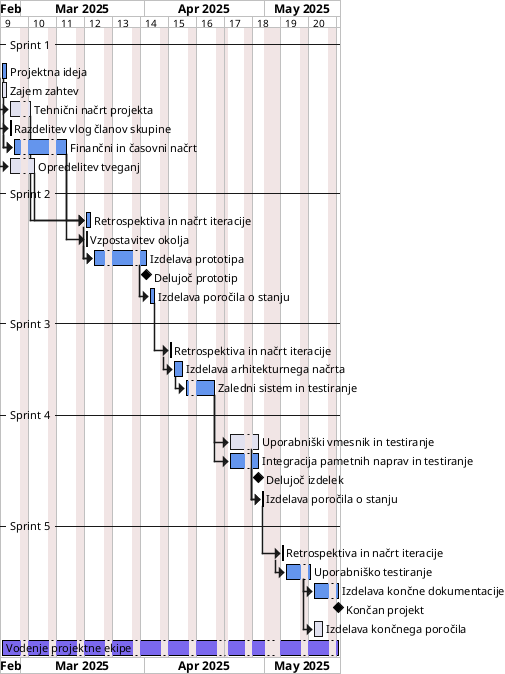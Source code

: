 @startgantt
printscale weekly
Saturday are closed
Sunday are closed
2025-04-21 is closed
2025-05-01 is closed
2025-05-02 is closed

Project starts 2025-02-24
-- Sprint 1 --
[Projektna ideja] starts 2025-02-24 and requires 2 days
[Projektna ideja] is colored in CornflowerBlue/Black
[Zajem zahtev] starts 2025-02-24 and requires 2 days
[Tehnični načrt projekta] starts at [Projektna ideja]'s end and requires 4 days
[Razdelitev vlog članov skupine] starts at [Projektna ideja]'s end and requires 1 day
[Razdelitev vlog članov skupine] -> [Finančni in časovni načrt]
[Razdelitev vlog članov skupine] is colored in CornflowerBlue/Black
[Opredelitev tveganj] starts at [Projektna ideja]'s end and requires 5 days
[Finančni in časovni načrt] starts at [Projektna ideja]'s end  and requires 10 days
[Finančni in časovni načrt] is colored in CornflowerBlue/Black
-- Sprint 2 --
[Retrospektiva in načrt iteracije] as [RINI1] starts 2025-03-17 and requires 2 days
[RINI1] is colored in CornflowerBlue/Black
[Finančni in časovni načrt] -> [RINI1]
[Tehnični načrt projekta] -> [RINI1]
[Opredelitev tveganj] -> [RINI1]
[Vzpostavitev okolja] starts 2025-03-17 and requires 1 day
[Finančni in časovni načrt] -> [Vzpostavitev okolja]
[Izdelava prototipa] starts at [Vzpostavitev okolja]'s end and requires 10 days
[Izdelava prototipa] is colored in CornflowerBlue/Black
[RINI1] -> [Izdelava prototipa]
[Delujoč prototip] happens at [Izdelava prototipa]'s end
[Izdelava poročila o stanju] as [IPOS1] starts at [Izdelava prototipa]'s end and requires 2 days
[IPOS1] is colored in CornflowerBlue/Black
-- Sprint 3 --
[Retrospektiva in načrt iteracije] as [RINI2] starts 2025-04-07 and requires 1 day
[RINI2] is colored in CornflowerBlue/Black
[IPOS1] -> [RINI2]
[Izdelava arhitekturnega načrta] starts at [RINI2]'s end and requires 3 days
[Izdelava arhitekturnega načrta] is colored in CornflowerBlue/Black
[Zaledni sistem in testiranje] starts at [Izdelava arhitekturnega načrta]'s end and requires 6 days
[Zaledni sistem in testiranje] is colored in CornflowerBlue/Black
-- Sprint 4 --
[Uporabniški vmesnik in testiranje] starts at [Zaledni sistem in testiranje]'s end and requires 6 days
[Integracija pametnih naprav in testiranje] starts at [Zaledni sistem in testiranje]'s end and requires 6 days
[Integracija pametnih naprav in testiranje] is colored in CornflowerBlue/Black
[Delujoč izdelek] happens at [Uporabniški vmesnik in testiranje]'s end
[Izdelava poročila o stanju] as [IPOS2] starts at [Uporabniški vmesnik in testiranje]'s end and requires 1 day
[IPOS2] is colored in CornflowerBlue/Black
[Integracija pametnih naprav in testiranje] -> [IPOS2]
-- Sprint 5 --
[Retrospektiva in načrt iteracije] as [RINI3] starts 2025-05-05 and requires 1 day
[RINI3] is colored in CornflowerBlue/Black
[IPOS2] -> [RINI3]
[Uporabniško testiranje] starts at [RINI3]'s end and requires 5 days
[Uporabniško testiranje] is colored in CornflowerBlue/Black
[Izdelava končne dokumentacije] starts at [Uporabniško testiranje]'s end and requires 5 days
[Izdelava končne dokumentacije] is colored in CornflowerBlue/Black
[Končan projekt] happens at [Izdelava končne dokumentacije]'s end
[Izdelava končnega poročila] starts at [Uporabniško testiranje]'s end and requires 3 days
[Vodenje projektne ekipe] starts 2025-02-24 and ends 2025-05-19
[Vodenje projektne ekipe] is colored in MediumSlateBlue/Black
@endgantt